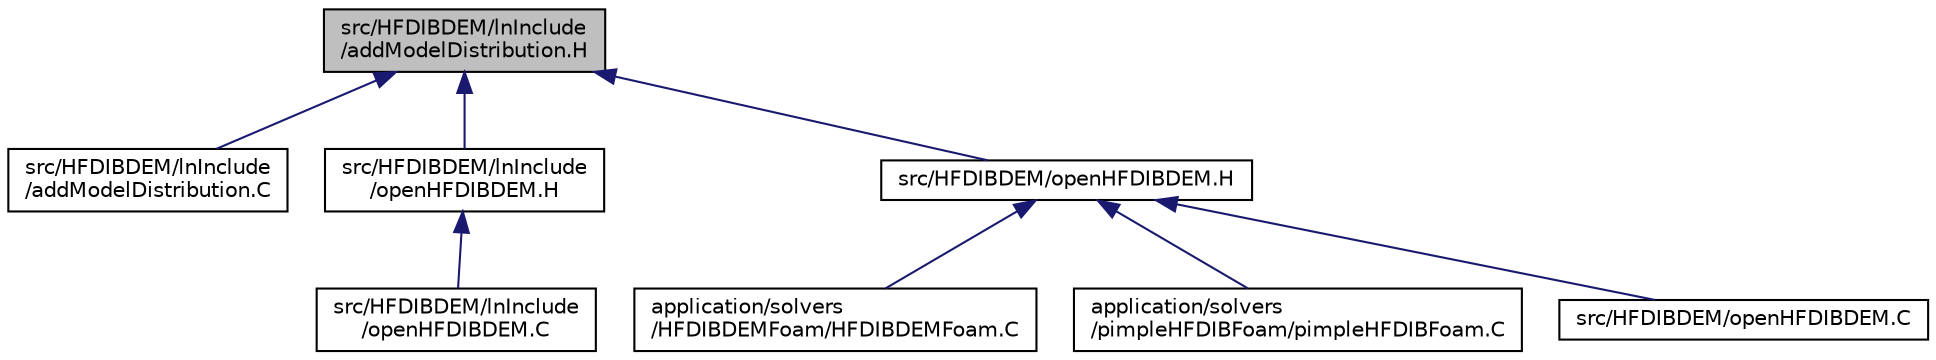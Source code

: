 digraph "src/HFDIBDEM/lnInclude/addModelDistribution.H"
{
 // LATEX_PDF_SIZE
  edge [fontname="Helvetica",fontsize="10",labelfontname="Helvetica",labelfontsize="10"];
  node [fontname="Helvetica",fontsize="10",shape=record];
  Node1 [label="src/HFDIBDEM/lnInclude\l/addModelDistribution.H",height=0.2,width=0.4,color="black", fillcolor="grey75", style="filled", fontcolor="black",tooltip=" "];
  Node1 -> Node2 [dir="back",color="midnightblue",fontsize="10",style="solid"];
  Node2 [label="src/HFDIBDEM/lnInclude\l/addModelDistribution.C",height=0.2,width=0.4,color="black", fillcolor="white", style="filled",URL="$lnInclude_2addModelDistribution_8C.html",tooltip=" "];
  Node1 -> Node3 [dir="back",color="midnightblue",fontsize="10",style="solid"];
  Node3 [label="src/HFDIBDEM/lnInclude\l/openHFDIBDEM.H",height=0.2,width=0.4,color="black", fillcolor="white", style="filled",URL="$lnInclude_2openHFDIBDEM_8H.html",tooltip=" "];
  Node3 -> Node4 [dir="back",color="midnightblue",fontsize="10",style="solid"];
  Node4 [label="src/HFDIBDEM/lnInclude\l/openHFDIBDEM.C",height=0.2,width=0.4,color="black", fillcolor="white", style="filled",URL="$lnInclude_2openHFDIBDEM_8C.html",tooltip=" "];
  Node1 -> Node5 [dir="back",color="midnightblue",fontsize="10",style="solid"];
  Node5 [label="src/HFDIBDEM/openHFDIBDEM.H",height=0.2,width=0.4,color="black", fillcolor="white", style="filled",URL="$openHFDIBDEM_8H.html",tooltip=" "];
  Node5 -> Node6 [dir="back",color="midnightblue",fontsize="10",style="solid"];
  Node6 [label="application/solvers\l/HFDIBDEMFoam/HFDIBDEMFoam.C",height=0.2,width=0.4,color="black", fillcolor="white", style="filled",URL="$HFDIBDEMFoam_8C.html",tooltip=" "];
  Node5 -> Node7 [dir="back",color="midnightblue",fontsize="10",style="solid"];
  Node7 [label="application/solvers\l/pimpleHFDIBFoam/pimpleHFDIBFoam.C",height=0.2,width=0.4,color="black", fillcolor="white", style="filled",URL="$pimpleHFDIBFoam_8C.html",tooltip=" "];
  Node5 -> Node8 [dir="back",color="midnightblue",fontsize="10",style="solid"];
  Node8 [label="src/HFDIBDEM/openHFDIBDEM.C",height=0.2,width=0.4,color="black", fillcolor="white", style="filled",URL="$openHFDIBDEM_8C.html",tooltip=" "];
}
